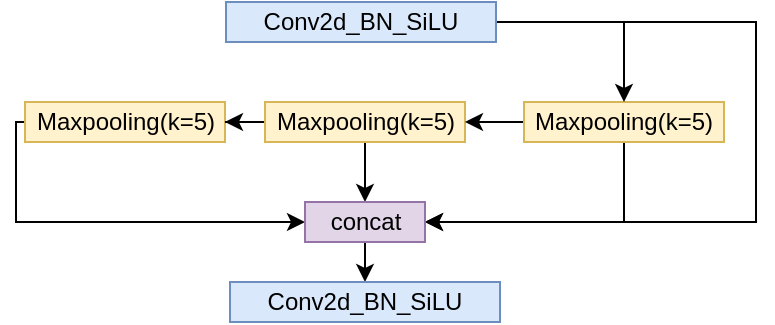 <mxfile version="21.6.1" type="device">
  <diagram name="第 1 页" id="LvTFedlw2V68CV6VX5GZ">
    <mxGraphModel dx="2074" dy="1204" grid="1" gridSize="10" guides="1" tooltips="1" connect="1" arrows="1" fold="1" page="1" pageScale="1" pageWidth="827" pageHeight="1169" math="0" shadow="0">
      <root>
        <mxCell id="0" />
        <mxCell id="1" parent="0" />
        <mxCell id="Mm0ax_cZQyt7E_9PHdAx-1" style="edgeStyle=orthogonalEdgeStyle;rounded=0;orthogonalLoop=1;jettySize=auto;html=1;exitX=1;exitY=0.5;exitDx=0;exitDy=0;entryX=1;entryY=0.5;entryDx=0;entryDy=0;" edge="1" parent="1" source="Mm0ax_cZQyt7E_9PHdAx-13" target="Mm0ax_cZQyt7E_9PHdAx-11">
          <mxGeometry relative="1" as="geometry">
            <mxPoint x="567.0" y="330" as="sourcePoint" />
            <Array as="points">
              <mxPoint x="660" y="330" />
              <mxPoint x="660" y="430" />
            </Array>
          </mxGeometry>
        </mxCell>
        <mxCell id="Mm0ax_cZQyt7E_9PHdAx-2" style="edgeStyle=orthogonalEdgeStyle;rounded=0;orthogonalLoop=1;jettySize=auto;html=1;entryX=0;entryY=0.5;entryDx=0;entryDy=0;" edge="1" parent="1" source="Mm0ax_cZQyt7E_9PHdAx-3" target="Mm0ax_cZQyt7E_9PHdAx-11">
          <mxGeometry relative="1" as="geometry">
            <Array as="points">
              <mxPoint x="290" y="380" />
              <mxPoint x="290" y="430" />
            </Array>
          </mxGeometry>
        </mxCell>
        <mxCell id="Mm0ax_cZQyt7E_9PHdAx-3" value="Maxpooling(k=5)" style="rounded=0;whiteSpace=wrap;html=1;fillColor=#fff2cc;strokeColor=#d6b656;" vertex="1" parent="1">
          <mxGeometry x="294.5" y="370" width="100" height="20" as="geometry" />
        </mxCell>
        <mxCell id="Mm0ax_cZQyt7E_9PHdAx-4" value="" style="edgeStyle=orthogonalEdgeStyle;rounded=0;orthogonalLoop=1;jettySize=auto;html=1;" edge="1" parent="1" source="Mm0ax_cZQyt7E_9PHdAx-6" target="Mm0ax_cZQyt7E_9PHdAx-3">
          <mxGeometry relative="1" as="geometry" />
        </mxCell>
        <mxCell id="Mm0ax_cZQyt7E_9PHdAx-5" style="edgeStyle=orthogonalEdgeStyle;rounded=0;orthogonalLoop=1;jettySize=auto;html=1;exitX=0.5;exitY=1;exitDx=0;exitDy=0;entryX=0.5;entryY=0;entryDx=0;entryDy=0;" edge="1" parent="1" source="Mm0ax_cZQyt7E_9PHdAx-6" target="Mm0ax_cZQyt7E_9PHdAx-11">
          <mxGeometry relative="1" as="geometry" />
        </mxCell>
        <mxCell id="Mm0ax_cZQyt7E_9PHdAx-6" value="Maxpooling(k=5)" style="rounded=0;whiteSpace=wrap;html=1;fillColor=#fff2cc;strokeColor=#d6b656;" vertex="1" parent="1">
          <mxGeometry x="414.5" y="370" width="100" height="20" as="geometry" />
        </mxCell>
        <mxCell id="Mm0ax_cZQyt7E_9PHdAx-7" value="" style="edgeStyle=orthogonalEdgeStyle;rounded=0;orthogonalLoop=1;jettySize=auto;html=1;" edge="1" parent="1" source="Mm0ax_cZQyt7E_9PHdAx-9" target="Mm0ax_cZQyt7E_9PHdAx-6">
          <mxGeometry relative="1" as="geometry" />
        </mxCell>
        <mxCell id="Mm0ax_cZQyt7E_9PHdAx-8" style="edgeStyle=orthogonalEdgeStyle;rounded=0;orthogonalLoop=1;jettySize=auto;html=1;exitX=0.5;exitY=1;exitDx=0;exitDy=0;entryX=1;entryY=0.5;entryDx=0;entryDy=0;" edge="1" parent="1" source="Mm0ax_cZQyt7E_9PHdAx-9" target="Mm0ax_cZQyt7E_9PHdAx-11">
          <mxGeometry relative="1" as="geometry" />
        </mxCell>
        <mxCell id="Mm0ax_cZQyt7E_9PHdAx-9" value="Maxpooling(k=5)" style="rounded=0;whiteSpace=wrap;html=1;fillColor=#fff2cc;strokeColor=#d6b656;" vertex="1" parent="1">
          <mxGeometry x="544" y="370" width="100" height="20" as="geometry" />
        </mxCell>
        <mxCell id="Mm0ax_cZQyt7E_9PHdAx-10" style="edgeStyle=orthogonalEdgeStyle;rounded=0;orthogonalLoop=1;jettySize=auto;html=1;exitX=0.5;exitY=1;exitDx=0;exitDy=0;entryX=0.5;entryY=0;entryDx=0;entryDy=0;" edge="1" parent="1" source="Mm0ax_cZQyt7E_9PHdAx-11">
          <mxGeometry relative="1" as="geometry">
            <mxPoint x="464.5" y="460" as="targetPoint" />
          </mxGeometry>
        </mxCell>
        <mxCell id="Mm0ax_cZQyt7E_9PHdAx-11" value="concat" style="rounded=0;whiteSpace=wrap;html=1;rotation=0;fillColor=#e1d5e7;strokeColor=#9673a6;" vertex="1" parent="1">
          <mxGeometry x="434.5" y="420" width="60" height="20" as="geometry" />
        </mxCell>
        <mxCell id="Mm0ax_cZQyt7E_9PHdAx-12" style="edgeStyle=orthogonalEdgeStyle;rounded=0;orthogonalLoop=1;jettySize=auto;html=1;exitX=1;exitY=0.5;exitDx=0;exitDy=0;entryX=0.5;entryY=0;entryDx=0;entryDy=0;" edge="1" parent="1" source="Mm0ax_cZQyt7E_9PHdAx-13" target="Mm0ax_cZQyt7E_9PHdAx-9">
          <mxGeometry relative="1" as="geometry" />
        </mxCell>
        <mxCell id="Mm0ax_cZQyt7E_9PHdAx-13" value="Conv2d_BN_SiLU" style="rounded=0;whiteSpace=wrap;html=1;fillColor=#dae8fc;strokeColor=#6c8ebf;" vertex="1" parent="1">
          <mxGeometry x="395" y="320" width="135" height="20" as="geometry" />
        </mxCell>
        <mxCell id="Mm0ax_cZQyt7E_9PHdAx-14" value="Conv2d_BN_SiLU" style="rounded=0;whiteSpace=wrap;html=1;fillColor=#dae8fc;strokeColor=#6c8ebf;" vertex="1" parent="1">
          <mxGeometry x="397" y="460" width="135" height="20" as="geometry" />
        </mxCell>
      </root>
    </mxGraphModel>
  </diagram>
</mxfile>
